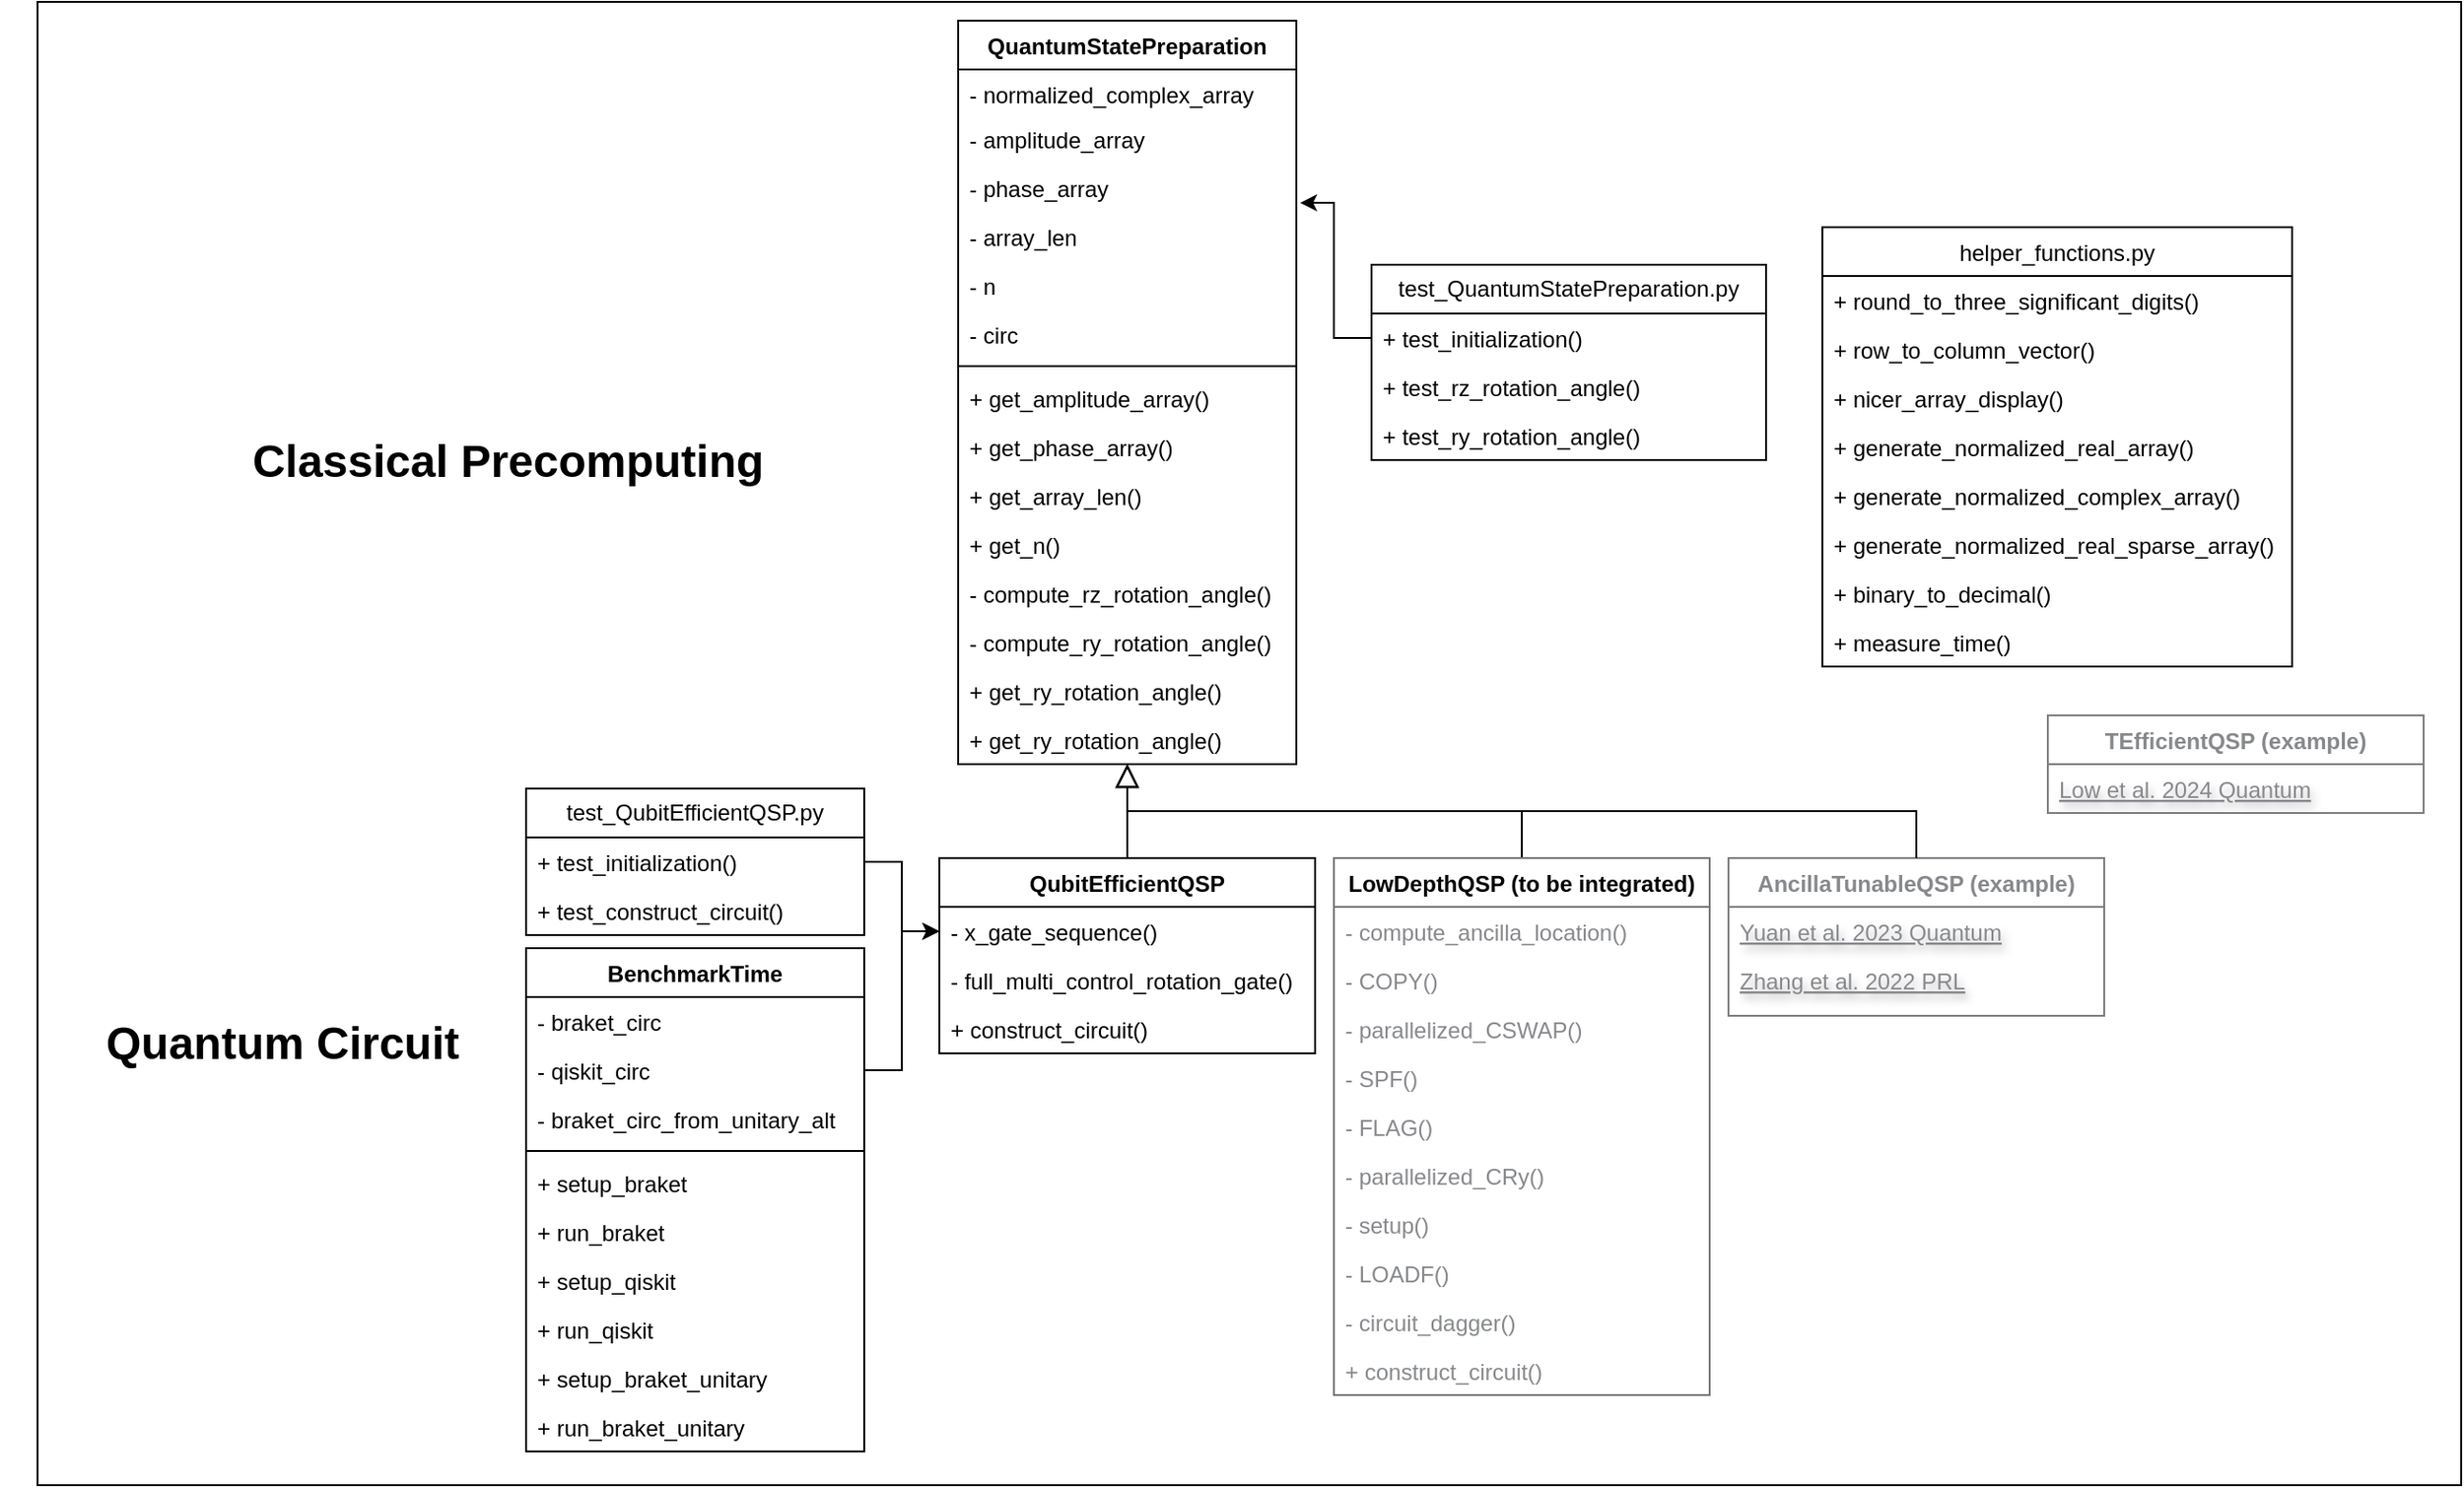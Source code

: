 <mxfile version="24.7.6">
  <diagram id="C5RBs43oDa-KdzZeNtuy" name="Page-1">
    <mxGraphModel dx="2261" dy="712" grid="1" gridSize="10" guides="1" tooltips="1" connect="1" arrows="1" fold="1" page="1" pageScale="1" pageWidth="827" pageHeight="1169" math="0" shadow="0">
      <root>
        <mxCell id="WIyWlLk6GJQsqaUBKTNV-0" />
        <mxCell id="WIyWlLk6GJQsqaUBKTNV-1" parent="WIyWlLk6GJQsqaUBKTNV-0" />
        <mxCell id="_ohDo0UpsI7R6q1vswsy-128" value="" style="rounded=0;whiteSpace=wrap;html=1;" vertex="1" parent="WIyWlLk6GJQsqaUBKTNV-1">
          <mxGeometry x="-260" y="110" width="1290" height="790" as="geometry" />
        </mxCell>
        <mxCell id="zkfFHV4jXpPFQw0GAbJ--0" value="QuantumStatePreparation" style="swimlane;fontStyle=1;align=center;verticalAlign=top;childLayout=stackLayout;horizontal=1;startSize=26;horizontalStack=0;resizeParent=1;resizeLast=0;collapsible=1;marginBottom=0;rounded=0;shadow=0;strokeWidth=1;" parent="WIyWlLk6GJQsqaUBKTNV-1" vertex="1">
          <mxGeometry x="230" y="120" width="180" height="396" as="geometry">
            <mxRectangle x="230" y="140" width="160" height="26" as="alternateBounds" />
          </mxGeometry>
        </mxCell>
        <mxCell id="zkfFHV4jXpPFQw0GAbJ--1" value="- normalized_complex_array" style="text;align=left;verticalAlign=top;spacingLeft=4;spacingRight=4;overflow=hidden;rotatable=0;points=[[0,0.5],[1,0.5]];portConstraint=eastwest;" parent="zkfFHV4jXpPFQw0GAbJ--0" vertex="1">
          <mxGeometry y="26" width="180" height="24" as="geometry" />
        </mxCell>
        <mxCell id="zkfFHV4jXpPFQw0GAbJ--2" value="- amplitude_array" style="text;align=left;verticalAlign=top;spacingLeft=4;spacingRight=4;overflow=hidden;rotatable=0;points=[[0,0.5],[1,0.5]];portConstraint=eastwest;rounded=0;shadow=0;html=0;" parent="zkfFHV4jXpPFQw0GAbJ--0" vertex="1">
          <mxGeometry y="50" width="180" height="26" as="geometry" />
        </mxCell>
        <mxCell id="_ohDo0UpsI7R6q1vswsy-2" value="- phase_array" style="text;align=left;verticalAlign=top;spacingLeft=4;spacingRight=4;overflow=hidden;rotatable=0;points=[[0,0.5],[1,0.5]];portConstraint=eastwest;rounded=0;shadow=0;html=0;" vertex="1" parent="zkfFHV4jXpPFQw0GAbJ--0">
          <mxGeometry y="76" width="180" height="26" as="geometry" />
        </mxCell>
        <mxCell id="_ohDo0UpsI7R6q1vswsy-1" value="- array_len" style="text;align=left;verticalAlign=top;spacingLeft=4;spacingRight=4;overflow=hidden;rotatable=0;points=[[0,0.5],[1,0.5]];portConstraint=eastwest;rounded=0;shadow=0;html=0;" vertex="1" parent="zkfFHV4jXpPFQw0GAbJ--0">
          <mxGeometry y="102" width="180" height="26" as="geometry" />
        </mxCell>
        <mxCell id="_ohDo0UpsI7R6q1vswsy-6" value="- n" style="text;align=left;verticalAlign=top;spacingLeft=4;spacingRight=4;overflow=hidden;rotatable=0;points=[[0,0.5],[1,0.5]];portConstraint=eastwest;rounded=0;shadow=0;html=0;" vertex="1" parent="zkfFHV4jXpPFQw0GAbJ--0">
          <mxGeometry y="128" width="180" height="26" as="geometry" />
        </mxCell>
        <mxCell id="zkfFHV4jXpPFQw0GAbJ--3" value="- circ" style="text;align=left;verticalAlign=top;spacingLeft=4;spacingRight=4;overflow=hidden;rotatable=0;points=[[0,0.5],[1,0.5]];portConstraint=eastwest;rounded=0;shadow=0;html=0;" parent="zkfFHV4jXpPFQw0GAbJ--0" vertex="1">
          <mxGeometry y="154" width="180" height="26" as="geometry" />
        </mxCell>
        <mxCell id="zkfFHV4jXpPFQw0GAbJ--4" value="" style="line;html=1;strokeWidth=1;align=left;verticalAlign=middle;spacingTop=-1;spacingLeft=3;spacingRight=3;rotatable=0;labelPosition=right;points=[];portConstraint=eastwest;" parent="zkfFHV4jXpPFQw0GAbJ--0" vertex="1">
          <mxGeometry y="180" width="180" height="8" as="geometry" />
        </mxCell>
        <mxCell id="_ohDo0UpsI7R6q1vswsy-10" value="+ get_amplitude_array()&#xa;" style="text;align=left;verticalAlign=top;spacingLeft=4;spacingRight=4;overflow=hidden;rotatable=0;points=[[0,0.5],[1,0.5]];portConstraint=eastwest;" vertex="1" parent="zkfFHV4jXpPFQw0GAbJ--0">
          <mxGeometry y="188" width="180" height="26" as="geometry" />
        </mxCell>
        <mxCell id="_ohDo0UpsI7R6q1vswsy-11" value="+ get_phase_array()" style="text;align=left;verticalAlign=top;spacingLeft=4;spacingRight=4;overflow=hidden;rotatable=0;points=[[0,0.5],[1,0.5]];portConstraint=eastwest;" vertex="1" parent="zkfFHV4jXpPFQw0GAbJ--0">
          <mxGeometry y="214" width="180" height="26" as="geometry" />
        </mxCell>
        <mxCell id="_ohDo0UpsI7R6q1vswsy-12" value="+ get_array_len()" style="text;align=left;verticalAlign=top;spacingLeft=4;spacingRight=4;overflow=hidden;rotatable=0;points=[[0,0.5],[1,0.5]];portConstraint=eastwest;" vertex="1" parent="zkfFHV4jXpPFQw0GAbJ--0">
          <mxGeometry y="240" width="180" height="26" as="geometry" />
        </mxCell>
        <mxCell id="_ohDo0UpsI7R6q1vswsy-13" value="+ get_n()" style="text;align=left;verticalAlign=top;spacingLeft=4;spacingRight=4;overflow=hidden;rotatable=0;points=[[0,0.5],[1,0.5]];portConstraint=eastwest;" vertex="1" parent="zkfFHV4jXpPFQw0GAbJ--0">
          <mxGeometry y="266" width="180" height="26" as="geometry" />
        </mxCell>
        <mxCell id="_ohDo0UpsI7R6q1vswsy-14" value="- compute_rz_rotation_angle()" style="text;align=left;verticalAlign=top;spacingLeft=4;spacingRight=4;overflow=hidden;rotatable=0;points=[[0,0.5],[1,0.5]];portConstraint=eastwest;" vertex="1" parent="zkfFHV4jXpPFQw0GAbJ--0">
          <mxGeometry y="292" width="180" height="26" as="geometry" />
        </mxCell>
        <mxCell id="_ohDo0UpsI7R6q1vswsy-15" value="- compute_ry_rotation_angle()" style="text;align=left;verticalAlign=top;spacingLeft=4;spacingRight=4;overflow=hidden;rotatable=0;points=[[0,0.5],[1,0.5]];portConstraint=eastwest;" vertex="1" parent="zkfFHV4jXpPFQw0GAbJ--0">
          <mxGeometry y="318" width="180" height="26" as="geometry" />
        </mxCell>
        <mxCell id="_ohDo0UpsI7R6q1vswsy-16" value="+ get_ry_rotation_angle()" style="text;align=left;verticalAlign=top;spacingLeft=4;spacingRight=4;overflow=hidden;rotatable=0;points=[[0,0.5],[1,0.5]];portConstraint=eastwest;" vertex="1" parent="zkfFHV4jXpPFQw0GAbJ--0">
          <mxGeometry y="344" width="180" height="26" as="geometry" />
        </mxCell>
        <mxCell id="zkfFHV4jXpPFQw0GAbJ--5" value="+ get_ry_rotation_angle()" style="text;align=left;verticalAlign=top;spacingLeft=4;spacingRight=4;overflow=hidden;rotatable=0;points=[[0,0.5],[1,0.5]];portConstraint=eastwest;" parent="zkfFHV4jXpPFQw0GAbJ--0" vertex="1">
          <mxGeometry y="370" width="180" height="26" as="geometry" />
        </mxCell>
        <mxCell id="zkfFHV4jXpPFQw0GAbJ--6" value="QubitEfficientQSP" style="swimlane;fontStyle=1;align=center;verticalAlign=top;childLayout=stackLayout;horizontal=1;startSize=26;horizontalStack=0;resizeParent=1;resizeLast=0;collapsible=1;marginBottom=0;rounded=0;shadow=0;strokeWidth=1;" parent="WIyWlLk6GJQsqaUBKTNV-1" vertex="1">
          <mxGeometry x="220" y="566" width="200" height="104" as="geometry">
            <mxRectangle x="130" y="380" width="160" height="26" as="alternateBounds" />
          </mxGeometry>
        </mxCell>
        <mxCell id="_ohDo0UpsI7R6q1vswsy-23" value="- x_gate_sequence()" style="text;align=left;verticalAlign=top;spacingLeft=4;spacingRight=4;overflow=hidden;rotatable=0;points=[[0,0.5],[1,0.5]];portConstraint=eastwest;fontStyle=0" vertex="1" parent="zkfFHV4jXpPFQw0GAbJ--6">
          <mxGeometry y="26" width="200" height="26" as="geometry" />
        </mxCell>
        <mxCell id="_ohDo0UpsI7R6q1vswsy-17" value="- full_multi_control_rotation_gate()" style="text;align=left;verticalAlign=top;spacingLeft=4;spacingRight=4;overflow=hidden;rotatable=0;points=[[0,0.5],[1,0.5]];portConstraint=eastwest;" vertex="1" parent="zkfFHV4jXpPFQw0GAbJ--6">
          <mxGeometry y="52" width="200" height="26" as="geometry" />
        </mxCell>
        <mxCell id="zkfFHV4jXpPFQw0GAbJ--11" value="+ construct_circuit()" style="text;align=left;verticalAlign=top;spacingLeft=4;spacingRight=4;overflow=hidden;rotatable=0;points=[[0,0.5],[1,0.5]];portConstraint=eastwest;" parent="zkfFHV4jXpPFQw0GAbJ--6" vertex="1">
          <mxGeometry y="78" width="200" height="26" as="geometry" />
        </mxCell>
        <mxCell id="zkfFHV4jXpPFQw0GAbJ--12" value="" style="endArrow=block;endSize=10;endFill=0;shadow=0;strokeWidth=1;rounded=0;curved=0;edgeStyle=elbowEdgeStyle;elbow=vertical;" parent="WIyWlLk6GJQsqaUBKTNV-1" source="zkfFHV4jXpPFQw0GAbJ--6" target="zkfFHV4jXpPFQw0GAbJ--0" edge="1">
          <mxGeometry width="160" relative="1" as="geometry">
            <mxPoint x="200" y="203" as="sourcePoint" />
            <mxPoint x="200" y="203" as="targetPoint" />
          </mxGeometry>
        </mxCell>
        <mxCell id="zkfFHV4jXpPFQw0GAbJ--16" value="" style="endArrow=block;endSize=10;endFill=0;shadow=0;strokeWidth=1;rounded=0;curved=0;edgeStyle=elbowEdgeStyle;elbow=vertical;" parent="WIyWlLk6GJQsqaUBKTNV-1" source="_ohDo0UpsI7R6q1vswsy-49" target="zkfFHV4jXpPFQw0GAbJ--0" edge="1">
          <mxGeometry width="160" relative="1" as="geometry">
            <mxPoint x="390" y="590" as="sourcePoint" />
            <mxPoint x="310" y="271" as="targetPoint" />
          </mxGeometry>
        </mxCell>
        <mxCell id="zkfFHV4jXpPFQw0GAbJ--17" value="BenchmarkTime" style="swimlane;fontStyle=1;align=center;verticalAlign=top;childLayout=stackLayout;horizontal=1;startSize=26;horizontalStack=0;resizeParent=1;resizeLast=0;collapsible=1;marginBottom=0;rounded=0;shadow=0;strokeWidth=1;" parent="WIyWlLk6GJQsqaUBKTNV-1" vertex="1">
          <mxGeometry y="614" width="180" height="268" as="geometry">
            <mxRectangle x="550" y="140" width="160" height="26" as="alternateBounds" />
          </mxGeometry>
        </mxCell>
        <mxCell id="zkfFHV4jXpPFQw0GAbJ--18" value="- braket_circ" style="text;align=left;verticalAlign=top;spacingLeft=4;spacingRight=4;overflow=hidden;rotatable=0;points=[[0,0.5],[1,0.5]];portConstraint=eastwest;" parent="zkfFHV4jXpPFQw0GAbJ--17" vertex="1">
          <mxGeometry y="26" width="180" height="26" as="geometry" />
        </mxCell>
        <mxCell id="zkfFHV4jXpPFQw0GAbJ--19" value="- qiskit_circ" style="text;align=left;verticalAlign=top;spacingLeft=4;spacingRight=4;overflow=hidden;rotatable=0;points=[[0,0.5],[1,0.5]];portConstraint=eastwest;rounded=0;shadow=0;html=0;" parent="zkfFHV4jXpPFQw0GAbJ--17" vertex="1">
          <mxGeometry y="52" width="180" height="26" as="geometry" />
        </mxCell>
        <mxCell id="zkfFHV4jXpPFQw0GAbJ--20" value="- braket_circ_from_unitary_alt" style="text;align=left;verticalAlign=top;spacingLeft=4;spacingRight=4;overflow=hidden;rotatable=0;points=[[0,0.5],[1,0.5]];portConstraint=eastwest;rounded=0;shadow=0;html=0;" parent="zkfFHV4jXpPFQw0GAbJ--17" vertex="1">
          <mxGeometry y="78" width="180" height="26" as="geometry" />
        </mxCell>
        <mxCell id="zkfFHV4jXpPFQw0GAbJ--23" value="" style="line;html=1;strokeWidth=1;align=left;verticalAlign=middle;spacingTop=-1;spacingLeft=3;spacingRight=3;rotatable=0;labelPosition=right;points=[];portConstraint=eastwest;" parent="zkfFHV4jXpPFQw0GAbJ--17" vertex="1">
          <mxGeometry y="104" width="180" height="8" as="geometry" />
        </mxCell>
        <mxCell id="zkfFHV4jXpPFQw0GAbJ--24" value="+ setup_braket" style="text;align=left;verticalAlign=top;spacingLeft=4;spacingRight=4;overflow=hidden;rotatable=0;points=[[0,0.5],[1,0.5]];portConstraint=eastwest;" parent="zkfFHV4jXpPFQw0GAbJ--17" vertex="1">
          <mxGeometry y="112" width="180" height="26" as="geometry" />
        </mxCell>
        <mxCell id="zkfFHV4jXpPFQw0GAbJ--25" value="+ run_braket&#xa;" style="text;align=left;verticalAlign=top;spacingLeft=4;spacingRight=4;overflow=hidden;rotatable=0;points=[[0,0.5],[1,0.5]];portConstraint=eastwest;" parent="zkfFHV4jXpPFQw0GAbJ--17" vertex="1">
          <mxGeometry y="138" width="180" height="26" as="geometry" />
        </mxCell>
        <mxCell id="_ohDo0UpsI7R6q1vswsy-97" value="+ setup_qiskit" style="text;align=left;verticalAlign=top;spacingLeft=4;spacingRight=4;overflow=hidden;rotatable=0;points=[[0,0.5],[1,0.5]];portConstraint=eastwest;" vertex="1" parent="zkfFHV4jXpPFQw0GAbJ--17">
          <mxGeometry y="164" width="180" height="26" as="geometry" />
        </mxCell>
        <mxCell id="_ohDo0UpsI7R6q1vswsy-98" value="+ run_qiskit" style="text;align=left;verticalAlign=top;spacingLeft=4;spacingRight=4;overflow=hidden;rotatable=0;points=[[0,0.5],[1,0.5]];portConstraint=eastwest;" vertex="1" parent="zkfFHV4jXpPFQw0GAbJ--17">
          <mxGeometry y="190" width="180" height="26" as="geometry" />
        </mxCell>
        <mxCell id="_ohDo0UpsI7R6q1vswsy-99" value="+ setup_braket_unitary" style="text;align=left;verticalAlign=top;spacingLeft=4;spacingRight=4;overflow=hidden;rotatable=0;points=[[0,0.5],[1,0.5]];portConstraint=eastwest;" vertex="1" parent="zkfFHV4jXpPFQw0GAbJ--17">
          <mxGeometry y="216" width="180" height="26" as="geometry" />
        </mxCell>
        <mxCell id="_ohDo0UpsI7R6q1vswsy-100" value="+ run_braket_unitary" style="text;align=left;verticalAlign=top;spacingLeft=4;spacingRight=4;overflow=hidden;rotatable=0;points=[[0,0.5],[1,0.5]];portConstraint=eastwest;" vertex="1" parent="zkfFHV4jXpPFQw0GAbJ--17">
          <mxGeometry y="242" width="180" height="26" as="geometry" />
        </mxCell>
        <mxCell id="_ohDo0UpsI7R6q1vswsy-49" value="LowDepthQSP (to be integrated)" style="swimlane;fontStyle=1;align=center;verticalAlign=top;childLayout=stackLayout;horizontal=1;startSize=26;horizontalStack=0;resizeParent=1;resizeLast=0;collapsible=1;marginBottom=0;rounded=0;shadow=0;strokeWidth=1;strokeColor=#787878;fontColor=#000000;" vertex="1" parent="WIyWlLk6GJQsqaUBKTNV-1">
          <mxGeometry x="430" y="566" width="200" height="286" as="geometry">
            <mxRectangle x="130" y="380" width="160" height="26" as="alternateBounds" />
          </mxGeometry>
        </mxCell>
        <mxCell id="_ohDo0UpsI7R6q1vswsy-52" value="- compute_ancilla_location()" style="text;align=left;verticalAlign=top;spacingLeft=4;spacingRight=4;overflow=hidden;rotatable=0;points=[[0,0.5],[1,0.5]];portConstraint=eastwest;fontStyle=0;fontColor=#87888c;" vertex="1" parent="_ohDo0UpsI7R6q1vswsy-49">
          <mxGeometry y="26" width="200" height="26" as="geometry" />
        </mxCell>
        <mxCell id="_ohDo0UpsI7R6q1vswsy-66" value="- COPY()" style="text;align=left;verticalAlign=top;spacingLeft=4;spacingRight=4;overflow=hidden;rotatable=0;points=[[0,0.5],[1,0.5]];portConstraint=eastwest;fontStyle=0;fontColor=#87888c;" vertex="1" parent="_ohDo0UpsI7R6q1vswsy-49">
          <mxGeometry y="52" width="200" height="26" as="geometry" />
        </mxCell>
        <mxCell id="_ohDo0UpsI7R6q1vswsy-67" value="- parallelized_CSWAP()" style="text;align=left;verticalAlign=top;spacingLeft=4;spacingRight=4;overflow=hidden;rotatable=0;points=[[0,0.5],[1,0.5]];portConstraint=eastwest;fontStyle=0;fontColor=#87888c;" vertex="1" parent="_ohDo0UpsI7R6q1vswsy-49">
          <mxGeometry y="78" width="200" height="26" as="geometry" />
        </mxCell>
        <mxCell id="_ohDo0UpsI7R6q1vswsy-53" value="- SPF()" style="text;align=left;verticalAlign=top;spacingLeft=4;spacingRight=4;overflow=hidden;rotatable=0;points=[[0,0.5],[1,0.5]];portConstraint=eastwest;fontStyle=0;fontColor=#87888c;" vertex="1" parent="_ohDo0UpsI7R6q1vswsy-49">
          <mxGeometry y="104" width="200" height="26" as="geometry" />
        </mxCell>
        <mxCell id="_ohDo0UpsI7R6q1vswsy-54" value="- FLAG()" style="text;align=left;verticalAlign=top;spacingLeft=4;spacingRight=4;overflow=hidden;rotatable=0;points=[[0,0.5],[1,0.5]];portConstraint=eastwest;fontStyle=0;fontColor=#87888c;" vertex="1" parent="_ohDo0UpsI7R6q1vswsy-49">
          <mxGeometry y="130" width="200" height="26" as="geometry" />
        </mxCell>
        <mxCell id="_ohDo0UpsI7R6q1vswsy-55" value="- parallelized_CRy()" style="text;align=left;verticalAlign=top;spacingLeft=4;spacingRight=4;overflow=hidden;rotatable=0;points=[[0,0.5],[1,0.5]];portConstraint=eastwest;fontColor=#87888c;" vertex="1" parent="_ohDo0UpsI7R6q1vswsy-49">
          <mxGeometry y="156" width="200" height="26" as="geometry" />
        </mxCell>
        <mxCell id="_ohDo0UpsI7R6q1vswsy-70" value="- setup()" style="text;align=left;verticalAlign=top;spacingLeft=4;spacingRight=4;overflow=hidden;rotatable=0;points=[[0,0.5],[1,0.5]];portConstraint=eastwest;fontColor=#87888c;" vertex="1" parent="_ohDo0UpsI7R6q1vswsy-49">
          <mxGeometry y="182" width="200" height="26" as="geometry" />
        </mxCell>
        <mxCell id="_ohDo0UpsI7R6q1vswsy-56" value="- LOADF()" style="text;align=left;verticalAlign=top;spacingLeft=4;spacingRight=4;overflow=hidden;rotatable=0;points=[[0,0.5],[1,0.5]];portConstraint=eastwest;fontColor=#87888c;" vertex="1" parent="_ohDo0UpsI7R6q1vswsy-49">
          <mxGeometry y="208" width="200" height="26" as="geometry" />
        </mxCell>
        <mxCell id="_ohDo0UpsI7R6q1vswsy-81" value="- circuit_dagger()" style="text;align=left;verticalAlign=top;spacingLeft=4;spacingRight=4;overflow=hidden;rotatable=0;points=[[0,0.5],[1,0.5]];portConstraint=eastwest;fontColor=#87888c;" vertex="1" parent="_ohDo0UpsI7R6q1vswsy-49">
          <mxGeometry y="234" width="200" height="26" as="geometry" />
        </mxCell>
        <mxCell id="_ohDo0UpsI7R6q1vswsy-71" value="+ construct_circuit()" style="text;align=left;verticalAlign=top;spacingLeft=4;spacingRight=4;overflow=hidden;rotatable=0;points=[[0,0.5],[1,0.5]];portConstraint=eastwest;fontColor=#87888c;" vertex="1" parent="_ohDo0UpsI7R6q1vswsy-49">
          <mxGeometry y="260" width="200" height="26" as="geometry" />
        </mxCell>
        <mxCell id="_ohDo0UpsI7R6q1vswsy-57" value="helper_functions.py" style="swimlane;fontStyle=0;align=center;verticalAlign=top;childLayout=stackLayout;horizontal=1;startSize=26;horizontalStack=0;resizeParent=1;resizeLast=0;collapsible=1;marginBottom=0;rounded=0;shadow=0;strokeWidth=1;" vertex="1" parent="WIyWlLk6GJQsqaUBKTNV-1">
          <mxGeometry x="690" y="230" width="250" height="234" as="geometry">
            <mxRectangle x="130" y="380" width="160" height="26" as="alternateBounds" />
          </mxGeometry>
        </mxCell>
        <mxCell id="_ohDo0UpsI7R6q1vswsy-60" value="+ round_to_three_significant_digits()" style="text;align=left;verticalAlign=top;spacingLeft=4;spacingRight=4;overflow=hidden;rotatable=0;points=[[0,0.5],[1,0.5]];portConstraint=eastwest;fontStyle=0" vertex="1" parent="_ohDo0UpsI7R6q1vswsy-57">
          <mxGeometry y="26" width="250" height="26" as="geometry" />
        </mxCell>
        <mxCell id="_ohDo0UpsI7R6q1vswsy-61" value="+ row_to_column_vector()" style="text;align=left;verticalAlign=top;spacingLeft=4;spacingRight=4;overflow=hidden;rotatable=0;points=[[0,0.5],[1,0.5]];portConstraint=eastwest;fontStyle=0" vertex="1" parent="_ohDo0UpsI7R6q1vswsy-57">
          <mxGeometry y="52" width="250" height="26" as="geometry" />
        </mxCell>
        <mxCell id="_ohDo0UpsI7R6q1vswsy-62" value="+ nicer_array_display()" style="text;align=left;verticalAlign=top;spacingLeft=4;spacingRight=4;overflow=hidden;rotatable=0;points=[[0,0.5],[1,0.5]];portConstraint=eastwest;fontStyle=0" vertex="1" parent="_ohDo0UpsI7R6q1vswsy-57">
          <mxGeometry y="78" width="250" height="26" as="geometry" />
        </mxCell>
        <mxCell id="_ohDo0UpsI7R6q1vswsy-63" value="+ generate_normalized_real_array()" style="text;align=left;verticalAlign=top;spacingLeft=4;spacingRight=4;overflow=hidden;rotatable=0;points=[[0,0.5],[1,0.5]];portConstraint=eastwest;" vertex="1" parent="_ohDo0UpsI7R6q1vswsy-57">
          <mxGeometry y="104" width="250" height="26" as="geometry" />
        </mxCell>
        <mxCell id="_ohDo0UpsI7R6q1vswsy-64" value="+ generate_normalized_complex_array()" style="text;align=left;verticalAlign=top;spacingLeft=4;spacingRight=4;overflow=hidden;rotatable=0;points=[[0,0.5],[1,0.5]];portConstraint=eastwest;" vertex="1" parent="_ohDo0UpsI7R6q1vswsy-57">
          <mxGeometry y="130" width="250" height="26" as="geometry" />
        </mxCell>
        <mxCell id="_ohDo0UpsI7R6q1vswsy-117" value="+ generate_normalized_real_sparse_array()" style="text;align=left;verticalAlign=top;spacingLeft=4;spacingRight=4;overflow=hidden;rotatable=0;points=[[0,0.5],[1,0.5]];portConstraint=eastwest;" vertex="1" parent="_ohDo0UpsI7R6q1vswsy-57">
          <mxGeometry y="156" width="250" height="26" as="geometry" />
        </mxCell>
        <mxCell id="_ohDo0UpsI7R6q1vswsy-119" value="+ binary_to_decimal()" style="text;align=left;verticalAlign=top;spacingLeft=4;spacingRight=4;overflow=hidden;rotatable=0;points=[[0,0.5],[1,0.5]];portConstraint=eastwest;" vertex="1" parent="_ohDo0UpsI7R6q1vswsy-57">
          <mxGeometry y="182" width="250" height="26" as="geometry" />
        </mxCell>
        <mxCell id="_ohDo0UpsI7R6q1vswsy-129" value="+ measure_time()" style="text;align=left;verticalAlign=top;spacingLeft=4;spacingRight=4;overflow=hidden;rotatable=0;points=[[0,0.5],[1,0.5]];portConstraint=eastwest;" vertex="1" parent="_ohDo0UpsI7R6q1vswsy-57">
          <mxGeometry y="208" width="250" height="26" as="geometry" />
        </mxCell>
        <mxCell id="_ohDo0UpsI7R6q1vswsy-72" style="edgeStyle=orthogonalEdgeStyle;rounded=0;orthogonalLoop=1;jettySize=auto;html=1;exitX=1;exitY=0.5;exitDx=0;exitDy=0;entryX=0;entryY=0.5;entryDx=0;entryDy=0;" edge="1" parent="WIyWlLk6GJQsqaUBKTNV-1" source="zkfFHV4jXpPFQw0GAbJ--19" target="_ohDo0UpsI7R6q1vswsy-23">
          <mxGeometry relative="1" as="geometry" />
        </mxCell>
        <mxCell id="_ohDo0UpsI7R6q1vswsy-73" value="AncillaTunableQSP (example)" style="swimlane;fontStyle=1;align=center;verticalAlign=top;childLayout=stackLayout;horizontal=1;startSize=26;horizontalStack=0;resizeParent=1;resizeLast=0;collapsible=1;marginBottom=0;rounded=0;shadow=0;strokeWidth=1;strokeColor=#817d7d;fontColor=#87888c;" vertex="1" parent="WIyWlLk6GJQsqaUBKTNV-1">
          <mxGeometry x="640" y="566" width="200" height="84" as="geometry">
            <mxRectangle x="130" y="380" width="160" height="26" as="alternateBounds" />
          </mxGeometry>
        </mxCell>
        <mxCell id="_ohDo0UpsI7R6q1vswsy-78" value="Yuan et al. 2023 Quantum" style="text;align=left;verticalAlign=top;spacingLeft=4;spacingRight=4;overflow=hidden;rotatable=0;points=[[0,0.5],[1,0.5]];portConstraint=eastwest;fontStyle=4;textShadow=1;fontColor=#87888c;" vertex="1" parent="_ohDo0UpsI7R6q1vswsy-73">
          <mxGeometry y="26" width="200" height="26" as="geometry" />
        </mxCell>
        <mxCell id="_ohDo0UpsI7R6q1vswsy-79" value="Zhang et al. 2022 PRL" style="text;align=left;verticalAlign=top;spacingLeft=4;spacingRight=4;overflow=hidden;rotatable=0;points=[[0,0.5],[1,0.5]];portConstraint=eastwest;fontColor=#87888c;textShadow=1;fontStyle=4" vertex="1" parent="_ohDo0UpsI7R6q1vswsy-73">
          <mxGeometry y="52" width="200" height="26" as="geometry" />
        </mxCell>
        <mxCell id="_ohDo0UpsI7R6q1vswsy-93" value="TEfficientQSP (example)" style="swimlane;fontStyle=1;align=center;verticalAlign=top;childLayout=stackLayout;horizontal=1;startSize=26;horizontalStack=0;resizeParent=1;resizeLast=0;collapsible=1;marginBottom=0;rounded=0;shadow=0;strokeWidth=1;strokeColor=#817d7d;fontColor=#87888c;" vertex="1" parent="WIyWlLk6GJQsqaUBKTNV-1">
          <mxGeometry x="810" y="490" width="200" height="52" as="geometry">
            <mxRectangle x="130" y="380" width="160" height="26" as="alternateBounds" />
          </mxGeometry>
        </mxCell>
        <mxCell id="_ohDo0UpsI7R6q1vswsy-95" value="Low et al. 2024 Quantum" style="text;align=left;verticalAlign=top;spacingLeft=4;spacingRight=4;overflow=hidden;rotatable=0;points=[[0,0.5],[1,0.5]];portConstraint=eastwest;fontStyle=4;textShadow=1;fontColor=#87888c;" vertex="1" parent="_ohDo0UpsI7R6q1vswsy-93">
          <mxGeometry y="26" width="200" height="26" as="geometry" />
        </mxCell>
        <mxCell id="_ohDo0UpsI7R6q1vswsy-102" value="" style="endArrow=block;endSize=10;endFill=0;shadow=0;strokeWidth=1;rounded=0;curved=0;edgeStyle=elbowEdgeStyle;elbow=vertical;exitX=0.5;exitY=0;exitDx=0;exitDy=0;" edge="1" parent="WIyWlLk6GJQsqaUBKTNV-1" source="_ohDo0UpsI7R6q1vswsy-73">
          <mxGeometry width="160" relative="1" as="geometry">
            <mxPoint x="400" y="566" as="sourcePoint" />
            <mxPoint x="320" y="516" as="targetPoint" />
          </mxGeometry>
        </mxCell>
        <mxCell id="_ohDo0UpsI7R6q1vswsy-105" value="test_QuantumStatePreparation.py" style="swimlane;fontStyle=0;childLayout=stackLayout;horizontal=1;startSize=26;fillColor=none;horizontalStack=0;resizeParent=1;resizeParentMax=0;resizeLast=0;collapsible=1;marginBottom=0;whiteSpace=wrap;html=1;" vertex="1" parent="WIyWlLk6GJQsqaUBKTNV-1">
          <mxGeometry x="450" y="250" width="210" height="104" as="geometry" />
        </mxCell>
        <mxCell id="_ohDo0UpsI7R6q1vswsy-106" value="+ test_initialization()" style="text;strokeColor=none;fillColor=none;align=left;verticalAlign=top;spacingLeft=4;spacingRight=4;overflow=hidden;rotatable=0;points=[[0,0.5],[1,0.5]];portConstraint=eastwest;whiteSpace=wrap;html=1;" vertex="1" parent="_ohDo0UpsI7R6q1vswsy-105">
          <mxGeometry y="26" width="210" height="26" as="geometry" />
        </mxCell>
        <mxCell id="_ohDo0UpsI7R6q1vswsy-107" value="+ test_rz_rotation_angle()" style="text;strokeColor=none;fillColor=none;align=left;verticalAlign=top;spacingLeft=4;spacingRight=4;overflow=hidden;rotatable=0;points=[[0,0.5],[1,0.5]];portConstraint=eastwest;whiteSpace=wrap;html=1;" vertex="1" parent="_ohDo0UpsI7R6q1vswsy-105">
          <mxGeometry y="52" width="210" height="26" as="geometry" />
        </mxCell>
        <mxCell id="_ohDo0UpsI7R6q1vswsy-108" value="+ test_ry_rotation_angle()" style="text;strokeColor=none;fillColor=none;align=left;verticalAlign=top;spacingLeft=4;spacingRight=4;overflow=hidden;rotatable=0;points=[[0,0.5],[1,0.5]];portConstraint=eastwest;whiteSpace=wrap;html=1;" vertex="1" parent="_ohDo0UpsI7R6q1vswsy-105">
          <mxGeometry y="78" width="210" height="26" as="geometry" />
        </mxCell>
        <mxCell id="_ohDo0UpsI7R6q1vswsy-109" value="test_QubitEfficientQSP.py" style="swimlane;fontStyle=0;childLayout=stackLayout;horizontal=1;startSize=26;fillColor=none;horizontalStack=0;resizeParent=1;resizeParentMax=0;resizeLast=0;collapsible=1;marginBottom=0;whiteSpace=wrap;html=1;" vertex="1" parent="WIyWlLk6GJQsqaUBKTNV-1">
          <mxGeometry y="529" width="180" height="78" as="geometry" />
        </mxCell>
        <mxCell id="_ohDo0UpsI7R6q1vswsy-110" value="+ test_initialization()" style="text;strokeColor=none;fillColor=none;align=left;verticalAlign=top;spacingLeft=4;spacingRight=4;overflow=hidden;rotatable=0;points=[[0,0.5],[1,0.5]];portConstraint=eastwest;whiteSpace=wrap;html=1;" vertex="1" parent="_ohDo0UpsI7R6q1vswsy-109">
          <mxGeometry y="26" width="180" height="26" as="geometry" />
        </mxCell>
        <mxCell id="_ohDo0UpsI7R6q1vswsy-111" value="+ test_construct_circuit()" style="text;strokeColor=none;fillColor=none;align=left;verticalAlign=top;spacingLeft=4;spacingRight=4;overflow=hidden;rotatable=0;points=[[0,0.5],[1,0.5]];portConstraint=eastwest;whiteSpace=wrap;html=1;" vertex="1" parent="_ohDo0UpsI7R6q1vswsy-109">
          <mxGeometry y="52" width="180" height="26" as="geometry" />
        </mxCell>
        <mxCell id="_ohDo0UpsI7R6q1vswsy-113" style="edgeStyle=orthogonalEdgeStyle;rounded=0;orthogonalLoop=1;jettySize=auto;html=1;exitX=1;exitY=0.5;exitDx=0;exitDy=0;entryX=0;entryY=0.5;entryDx=0;entryDy=0;" edge="1" parent="WIyWlLk6GJQsqaUBKTNV-1" source="_ohDo0UpsI7R6q1vswsy-110" target="_ohDo0UpsI7R6q1vswsy-23">
          <mxGeometry relative="1" as="geometry" />
        </mxCell>
        <mxCell id="_ohDo0UpsI7R6q1vswsy-115" style="edgeStyle=orthogonalEdgeStyle;rounded=0;orthogonalLoop=1;jettySize=auto;html=1;exitX=0;exitY=0.5;exitDx=0;exitDy=0;entryX=1.011;entryY=0.808;entryDx=0;entryDy=0;entryPerimeter=0;" edge="1" parent="WIyWlLk6GJQsqaUBKTNV-1" source="_ohDo0UpsI7R6q1vswsy-106" target="_ohDo0UpsI7R6q1vswsy-2">
          <mxGeometry relative="1" as="geometry" />
        </mxCell>
        <mxCell id="_ohDo0UpsI7R6q1vswsy-126" value="Classical Precomputing" style="text;strokeColor=none;fillColor=none;html=1;fontSize=24;fontStyle=1;verticalAlign=middle;align=center;" vertex="1" parent="WIyWlLk6GJQsqaUBKTNV-1">
          <mxGeometry x="-160" y="340" width="300" height="30" as="geometry" />
        </mxCell>
        <mxCell id="_ohDo0UpsI7R6q1vswsy-127" value="Quantum Circuit" style="text;strokeColor=none;fillColor=none;html=1;fontSize=24;fontStyle=1;verticalAlign=middle;align=center;" vertex="1" parent="WIyWlLk6GJQsqaUBKTNV-1">
          <mxGeometry x="-280" y="650" width="300" height="30" as="geometry" />
        </mxCell>
      </root>
    </mxGraphModel>
  </diagram>
</mxfile>
